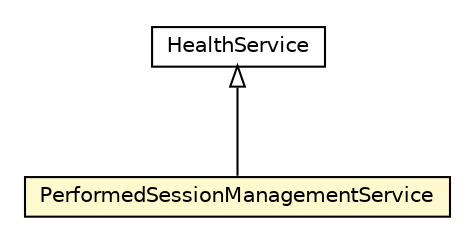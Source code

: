 #!/usr/local/bin/dot
#
# Class diagram 
# Generated by UMLGraph version R5_6-24-gf6e263 (http://www.umlgraph.org/)
#

digraph G {
	edge [fontname="Helvetica",fontsize=10,labelfontname="Helvetica",labelfontsize=10];
	node [fontname="Helvetica",fontsize=10,shape=plaintext];
	nodesep=0.25;
	ranksep=0.5;
	// org.universAAL.ontology.health.owl.services.PerformedSessionManagementService
	c285898 [label=<<table title="org.universAAL.ontology.health.owl.services.PerformedSessionManagementService" border="0" cellborder="1" cellspacing="0" cellpadding="2" port="p" bgcolor="lemonChiffon" href="./PerformedSessionManagementService.html">
		<tr><td><table border="0" cellspacing="0" cellpadding="1">
<tr><td align="center" balign="center"> PerformedSessionManagementService </td></tr>
		</table></td></tr>
		</table>>, URL="./PerformedSessionManagementService.html", fontname="Helvetica", fontcolor="black", fontsize=10.0];
	// org.universAAL.ontology.health.owl.services.HealthService
	c285900 [label=<<table title="org.universAAL.ontology.health.owl.services.HealthService" border="0" cellborder="1" cellspacing="0" cellpadding="2" port="p" href="./HealthService.html">
		<tr><td><table border="0" cellspacing="0" cellpadding="1">
<tr><td align="center" balign="center"> HealthService </td></tr>
		</table></td></tr>
		</table>>, URL="./HealthService.html", fontname="Helvetica", fontcolor="black", fontsize=10.0];
	//org.universAAL.ontology.health.owl.services.PerformedSessionManagementService extends org.universAAL.ontology.health.owl.services.HealthService
	c285900:p -> c285898:p [dir=back,arrowtail=empty];
}


